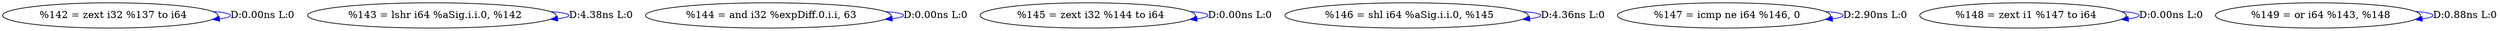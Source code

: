digraph {
Node0x3497d80[label="  %142 = zext i32 %137 to i64"];
Node0x3497d80 -> Node0x3497d80[label="D:0.00ns L:0",color=blue];
Node0x3497e60[label="  %143 = lshr i64 %aSig.i.i.0, %142"];
Node0x3497e60 -> Node0x3497e60[label="D:4.38ns L:0",color=blue];
Node0x3497f40[label="  %144 = and i32 %expDiff.0.i.i, 63"];
Node0x3497f40 -> Node0x3497f40[label="D:0.00ns L:0",color=blue];
Node0x3498020[label="  %145 = zext i32 %144 to i64"];
Node0x3498020 -> Node0x3498020[label="D:0.00ns L:0",color=blue];
Node0x3498100[label="  %146 = shl i64 %aSig.i.i.0, %145"];
Node0x3498100 -> Node0x3498100[label="D:4.36ns L:0",color=blue];
Node0x34981e0[label="  %147 = icmp ne i64 %146, 0"];
Node0x34981e0 -> Node0x34981e0[label="D:2.90ns L:0",color=blue];
Node0x34982c0[label="  %148 = zext i1 %147 to i64"];
Node0x34982c0 -> Node0x34982c0[label="D:0.00ns L:0",color=blue];
Node0x34983a0[label="  %149 = or i64 %143, %148"];
Node0x34983a0 -> Node0x34983a0[label="D:0.88ns L:0",color=blue];
}
